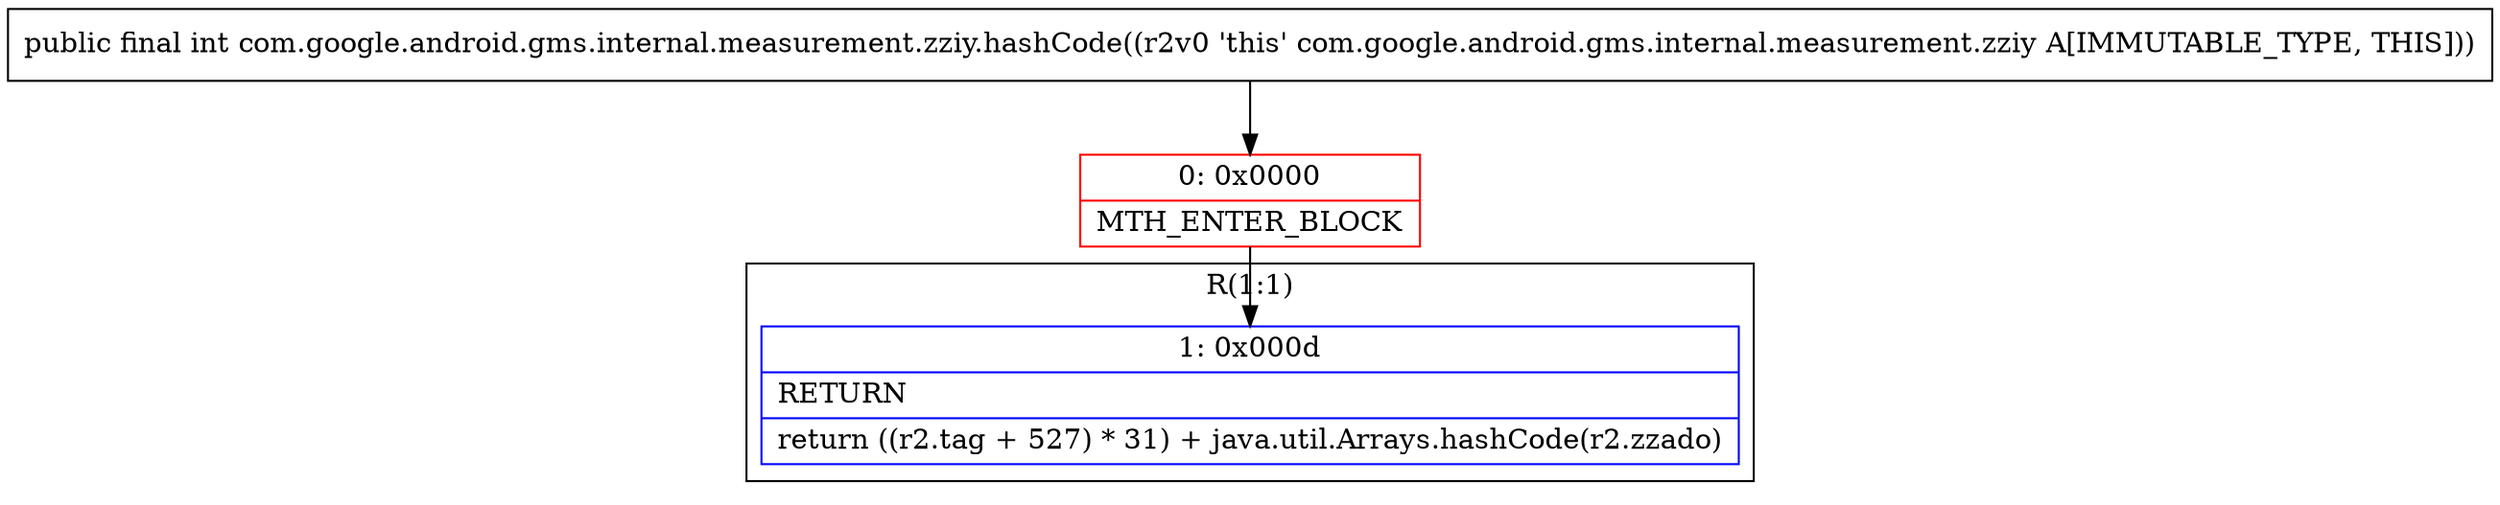 digraph "CFG forcom.google.android.gms.internal.measurement.zziy.hashCode()I" {
subgraph cluster_Region_175103307 {
label = "R(1:1)";
node [shape=record,color=blue];
Node_1 [shape=record,label="{1\:\ 0x000d|RETURN\l|return ((r2.tag + 527) * 31) + java.util.Arrays.hashCode(r2.zzado)\l}"];
}
Node_0 [shape=record,color=red,label="{0\:\ 0x0000|MTH_ENTER_BLOCK\l}"];
MethodNode[shape=record,label="{public final int com.google.android.gms.internal.measurement.zziy.hashCode((r2v0 'this' com.google.android.gms.internal.measurement.zziy A[IMMUTABLE_TYPE, THIS])) }"];
MethodNode -> Node_0;
Node_0 -> Node_1;
}

